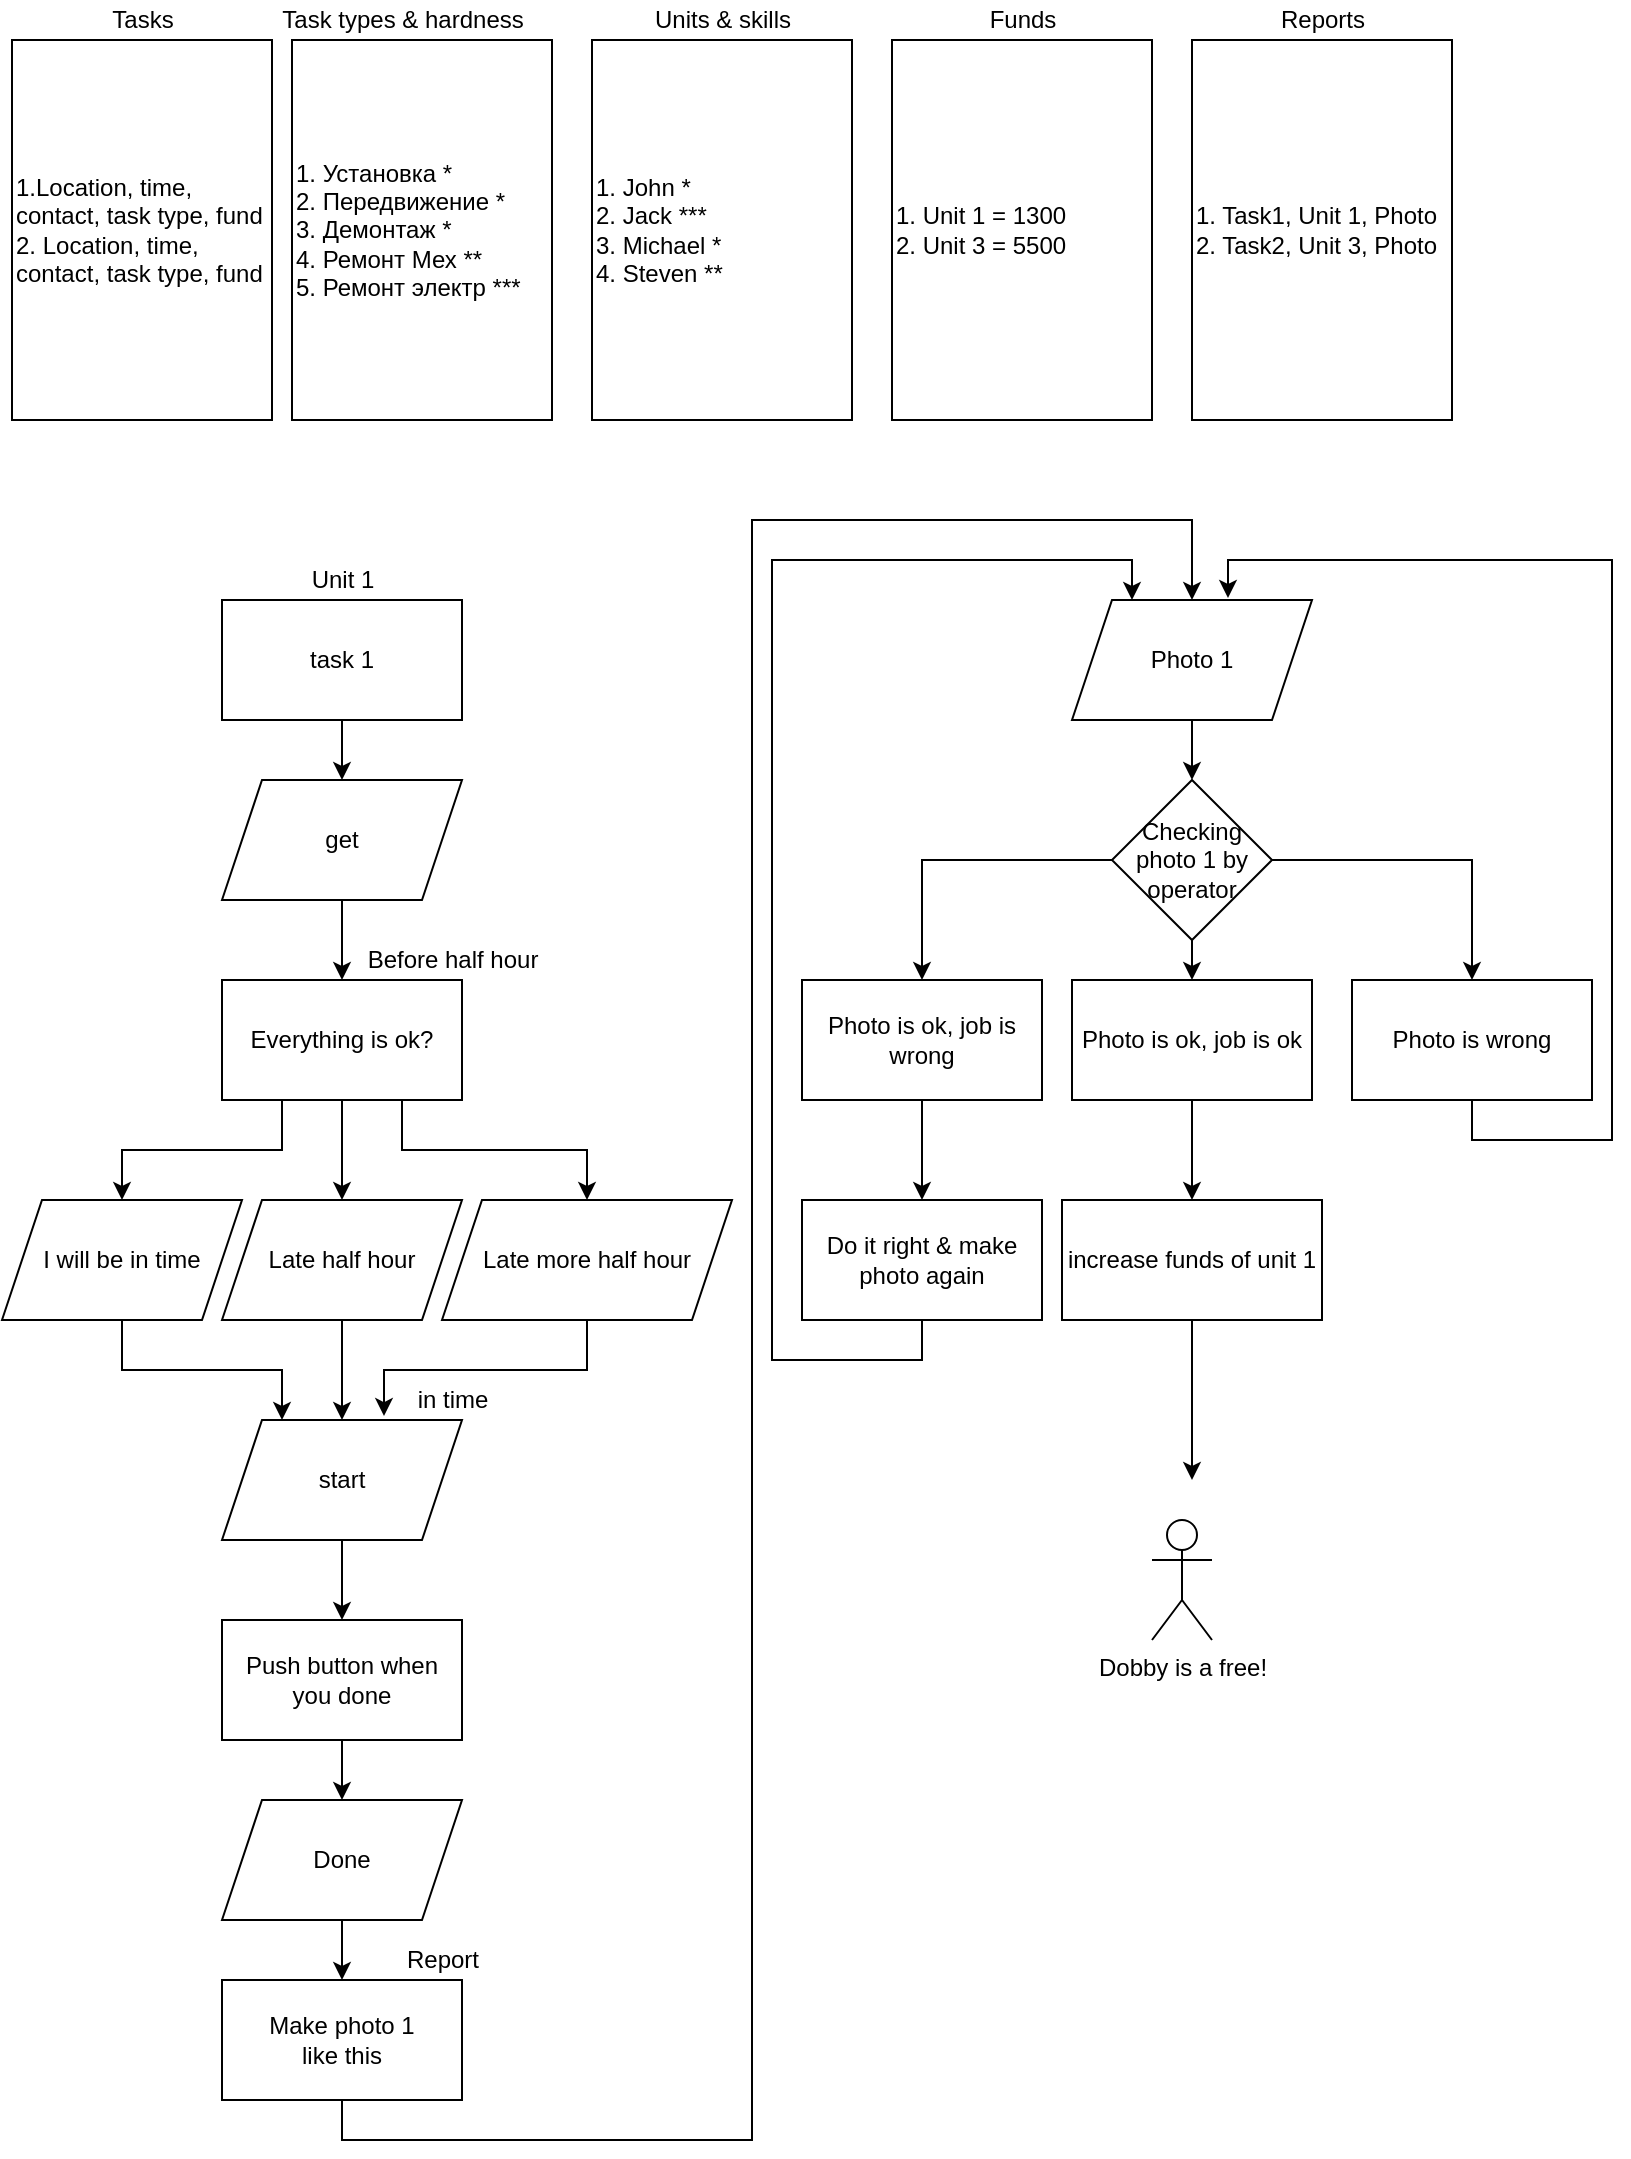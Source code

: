 <mxfile version="14.3.0" type="github">
  <diagram id="BCUwr0aYTfcsRT95LyiE" name="Page-1">
    <mxGraphModel dx="1038" dy="607" grid="1" gridSize="10" guides="1" tooltips="1" connect="1" arrows="1" fold="1" page="1" pageScale="1" pageWidth="850" pageHeight="1100" math="0" shadow="0">
      <root>
        <mxCell id="0" />
        <mxCell id="1" parent="0" />
        <mxCell id="w5z2bKXQs1XdU5p-3Kax-2" value="&lt;div align=&quot;left&quot;&gt;1.Location, time, contact, task type, fund&lt;br&gt;&lt;/div&gt;&lt;div align=&quot;left&quot;&gt;2. Location, time, contact, task type, fund&lt;br&gt;&lt;/div&gt;" style="rounded=0;whiteSpace=wrap;html=1;align=left;" vertex="1" parent="1">
          <mxGeometry x="30" y="30" width="130" height="190" as="geometry" />
        </mxCell>
        <mxCell id="w5z2bKXQs1XdU5p-3Kax-5" value="Tasks" style="text;html=1;align=center;verticalAlign=middle;resizable=0;points=[];autosize=1;" vertex="1" parent="1">
          <mxGeometry x="70" y="10" width="50" height="20" as="geometry" />
        </mxCell>
        <mxCell id="w5z2bKXQs1XdU5p-3Kax-7" value="&lt;div align=&quot;left&quot;&gt;1. Установка *&lt;br&gt;&lt;/div&gt;&lt;div align=&quot;left&quot;&gt;2. Передвижение *&lt;br&gt;&lt;/div&gt;&lt;div align=&quot;left&quot;&gt;3. Демонтаж *&lt;br&gt;&lt;/div&gt;&lt;div align=&quot;left&quot;&gt;4. Ремонт Мех **&lt;br&gt;&lt;/div&gt;&lt;div align=&quot;left&quot;&gt;5. Ремонт электр ***&lt;br&gt;&lt;/div&gt;" style="rounded=0;whiteSpace=wrap;html=1;align=left;" vertex="1" parent="1">
          <mxGeometry x="170" y="30" width="130" height="190" as="geometry" />
        </mxCell>
        <mxCell id="w5z2bKXQs1XdU5p-3Kax-8" value="Task types &amp;amp; hardness" style="text;html=1;align=center;verticalAlign=middle;resizable=0;points=[];autosize=1;" vertex="1" parent="1">
          <mxGeometry x="155" y="10" width="140" height="20" as="geometry" />
        </mxCell>
        <mxCell id="w5z2bKXQs1XdU5p-3Kax-12" value="&lt;div align=&quot;left&quot;&gt;1. John *&lt;br&gt;&lt;/div&gt;&lt;div align=&quot;left&quot;&gt;2. Jack ***&lt;br&gt;&lt;/div&gt;&lt;div align=&quot;left&quot;&gt;3. Michael *&lt;br&gt;&lt;/div&gt;&lt;div align=&quot;left&quot;&gt;4. &lt;span class=&quot;aCOpRe&quot;&gt;&lt;span&gt;Steven&lt;/span&gt;&lt;/span&gt; **&lt;br&gt;&lt;/div&gt;" style="rounded=0;whiteSpace=wrap;html=1;align=left;" vertex="1" parent="1">
          <mxGeometry x="320" y="30" width="130" height="190" as="geometry" />
        </mxCell>
        <mxCell id="w5z2bKXQs1XdU5p-3Kax-13" value="&lt;div&gt;Units &amp;amp; skills&lt;/div&gt;" style="text;html=1;align=center;verticalAlign=middle;resizable=0;points=[];autosize=1;" vertex="1" parent="1">
          <mxGeometry x="345" y="10" width="80" height="20" as="geometry" />
        </mxCell>
        <mxCell id="w5z2bKXQs1XdU5p-3Kax-14" value="&lt;div align=&quot;left&quot;&gt;1. Unit 1 = 1300&lt;br&gt;&lt;/div&gt;&lt;div align=&quot;left&quot;&gt;2. Unit 3 = 5500&lt;br&gt;&lt;/div&gt;" style="rounded=0;whiteSpace=wrap;html=1;align=left;" vertex="1" parent="1">
          <mxGeometry x="470" y="30" width="130" height="190" as="geometry" />
        </mxCell>
        <mxCell id="w5z2bKXQs1XdU5p-3Kax-15" value="Funds" style="text;html=1;align=center;verticalAlign=middle;resizable=0;points=[];autosize=1;" vertex="1" parent="1">
          <mxGeometry x="510" y="10" width="50" height="20" as="geometry" />
        </mxCell>
        <mxCell id="w5z2bKXQs1XdU5p-3Kax-16" value="&lt;div align=&quot;left&quot;&gt;1. Task1, Unit 1, Photo&lt;br&gt;&lt;/div&gt;&lt;div align=&quot;left&quot;&gt;2. Task2, Unit 3, Photo&lt;br&gt;&lt;/div&gt;" style="rounded=0;whiteSpace=wrap;html=1;align=left;" vertex="1" parent="1">
          <mxGeometry x="620" y="30" width="130" height="190" as="geometry" />
        </mxCell>
        <mxCell id="w5z2bKXQs1XdU5p-3Kax-17" value="Reports" style="text;html=1;align=center;verticalAlign=middle;resizable=0;points=[];autosize=1;" vertex="1" parent="1">
          <mxGeometry x="655" y="10" width="60" height="20" as="geometry" />
        </mxCell>
        <mxCell id="w5z2bKXQs1XdU5p-3Kax-21" style="edgeStyle=orthogonalEdgeStyle;rounded=0;orthogonalLoop=1;jettySize=auto;html=1;exitX=0.5;exitY=1;exitDx=0;exitDy=0;entryX=0.5;entryY=0;entryDx=0;entryDy=0;" edge="1" parent="1" source="w5z2bKXQs1XdU5p-3Kax-18" target="w5z2bKXQs1XdU5p-3Kax-25">
          <mxGeometry relative="1" as="geometry">
            <mxPoint x="140" y="410" as="targetPoint" />
          </mxGeometry>
        </mxCell>
        <mxCell id="w5z2bKXQs1XdU5p-3Kax-18" value="task 1" style="rounded=0;whiteSpace=wrap;html=1;" vertex="1" parent="1">
          <mxGeometry x="135" y="310" width="120" height="60" as="geometry" />
        </mxCell>
        <mxCell id="w5z2bKXQs1XdU5p-3Kax-19" value="&lt;div&gt;Unit 1&lt;/div&gt;" style="text;html=1;align=center;verticalAlign=middle;resizable=0;points=[];autosize=1;" vertex="1" parent="1">
          <mxGeometry x="170" y="290" width="50" height="20" as="geometry" />
        </mxCell>
        <mxCell id="w5z2bKXQs1XdU5p-3Kax-30" style="edgeStyle=orthogonalEdgeStyle;rounded=0;orthogonalLoop=1;jettySize=auto;html=1;exitX=0.25;exitY=1;exitDx=0;exitDy=0;entryX=0.5;entryY=0;entryDx=0;entryDy=0;" edge="1" parent="1" source="w5z2bKXQs1XdU5p-3Kax-23" target="w5z2bKXQs1XdU5p-3Kax-27">
          <mxGeometry relative="1" as="geometry" />
        </mxCell>
        <mxCell id="w5z2bKXQs1XdU5p-3Kax-31" style="edgeStyle=orthogonalEdgeStyle;rounded=0;orthogonalLoop=1;jettySize=auto;html=1;exitX=0.75;exitY=1;exitDx=0;exitDy=0;entryX=0.5;entryY=0;entryDx=0;entryDy=0;" edge="1" parent="1" source="w5z2bKXQs1XdU5p-3Kax-23" target="w5z2bKXQs1XdU5p-3Kax-29">
          <mxGeometry relative="1" as="geometry" />
        </mxCell>
        <mxCell id="w5z2bKXQs1XdU5p-3Kax-33" style="edgeStyle=orthogonalEdgeStyle;rounded=0;orthogonalLoop=1;jettySize=auto;html=1;exitX=0.5;exitY=1;exitDx=0;exitDy=0;" edge="1" parent="1" source="w5z2bKXQs1XdU5p-3Kax-23" target="w5z2bKXQs1XdU5p-3Kax-28">
          <mxGeometry relative="1" as="geometry" />
        </mxCell>
        <mxCell id="w5z2bKXQs1XdU5p-3Kax-23" value="Everything is ok?" style="rounded=0;whiteSpace=wrap;html=1;" vertex="1" parent="1">
          <mxGeometry x="135" y="500" width="120" height="60" as="geometry" />
        </mxCell>
        <mxCell id="w5z2bKXQs1XdU5p-3Kax-24" value="Before half hour" style="text;html=1;align=center;verticalAlign=middle;resizable=0;points=[];autosize=1;" vertex="1" parent="1">
          <mxGeometry x="200" y="480" width="100" height="20" as="geometry" />
        </mxCell>
        <mxCell id="w5z2bKXQs1XdU5p-3Kax-26" value="" style="edgeStyle=orthogonalEdgeStyle;rounded=0;orthogonalLoop=1;jettySize=auto;html=1;exitX=0.5;exitY=1;exitDx=0;exitDy=0;" edge="1" parent="1" source="w5z2bKXQs1XdU5p-3Kax-25" target="w5z2bKXQs1XdU5p-3Kax-23">
          <mxGeometry relative="1" as="geometry" />
        </mxCell>
        <mxCell id="w5z2bKXQs1XdU5p-3Kax-25" value="get" style="shape=parallelogram;perimeter=parallelogramPerimeter;whiteSpace=wrap;html=1;fixedSize=1;" vertex="1" parent="1">
          <mxGeometry x="135" y="400" width="120" height="60" as="geometry" />
        </mxCell>
        <mxCell id="w5z2bKXQs1XdU5p-3Kax-38" style="edgeStyle=orthogonalEdgeStyle;rounded=0;orthogonalLoop=1;jettySize=auto;html=1;exitX=0.5;exitY=1;exitDx=0;exitDy=0;entryX=0.25;entryY=0;entryDx=0;entryDy=0;" edge="1" parent="1" source="w5z2bKXQs1XdU5p-3Kax-27" target="w5z2bKXQs1XdU5p-3Kax-37">
          <mxGeometry relative="1" as="geometry" />
        </mxCell>
        <mxCell id="w5z2bKXQs1XdU5p-3Kax-27" value="I will be in time" style="shape=parallelogram;perimeter=parallelogramPerimeter;whiteSpace=wrap;html=1;fixedSize=1;" vertex="1" parent="1">
          <mxGeometry x="25" y="610" width="120" height="60" as="geometry" />
        </mxCell>
        <mxCell id="w5z2bKXQs1XdU5p-3Kax-41" style="edgeStyle=orthogonalEdgeStyle;rounded=0;orthogonalLoop=1;jettySize=auto;html=1;exitX=0.5;exitY=1;exitDx=0;exitDy=0;" edge="1" parent="1" source="w5z2bKXQs1XdU5p-3Kax-28" target="w5z2bKXQs1XdU5p-3Kax-37">
          <mxGeometry relative="1" as="geometry" />
        </mxCell>
        <mxCell id="w5z2bKXQs1XdU5p-3Kax-28" value="Late half hour" style="shape=parallelogram;perimeter=parallelogramPerimeter;whiteSpace=wrap;html=1;fixedSize=1;" vertex="1" parent="1">
          <mxGeometry x="135" y="610" width="120" height="60" as="geometry" />
        </mxCell>
        <mxCell id="w5z2bKXQs1XdU5p-3Kax-40" style="edgeStyle=orthogonalEdgeStyle;rounded=0;orthogonalLoop=1;jettySize=auto;html=1;entryX=0.675;entryY=-0.033;entryDx=0;entryDy=0;entryPerimeter=0;" edge="1" parent="1" source="w5z2bKXQs1XdU5p-3Kax-29" target="w5z2bKXQs1XdU5p-3Kax-37">
          <mxGeometry relative="1" as="geometry" />
        </mxCell>
        <mxCell id="w5z2bKXQs1XdU5p-3Kax-29" value="Late more half hour" style="shape=parallelogram;perimeter=parallelogramPerimeter;whiteSpace=wrap;html=1;fixedSize=1;" vertex="1" parent="1">
          <mxGeometry x="245" y="610" width="145" height="60" as="geometry" />
        </mxCell>
        <mxCell id="w5z2bKXQs1XdU5p-3Kax-44" style="edgeStyle=orthogonalEdgeStyle;rounded=0;orthogonalLoop=1;jettySize=auto;html=1;exitX=0.5;exitY=1;exitDx=0;exitDy=0;entryX=0.5;entryY=0;entryDx=0;entryDy=0;" edge="1" parent="1" source="w5z2bKXQs1XdU5p-3Kax-37" target="w5z2bKXQs1XdU5p-3Kax-43">
          <mxGeometry relative="1" as="geometry" />
        </mxCell>
        <mxCell id="w5z2bKXQs1XdU5p-3Kax-37" value="start" style="shape=parallelogram;perimeter=parallelogramPerimeter;whiteSpace=wrap;html=1;fixedSize=1;" vertex="1" parent="1">
          <mxGeometry x="135" y="720" width="120" height="60" as="geometry" />
        </mxCell>
        <mxCell id="w5z2bKXQs1XdU5p-3Kax-42" value="in time" style="text;html=1;align=center;verticalAlign=middle;resizable=0;points=[];autosize=1;" vertex="1" parent="1">
          <mxGeometry x="225" y="700" width="50" height="20" as="geometry" />
        </mxCell>
        <mxCell id="w5z2bKXQs1XdU5p-3Kax-48" style="edgeStyle=orthogonalEdgeStyle;rounded=0;orthogonalLoop=1;jettySize=auto;html=1;exitX=0.5;exitY=1;exitDx=0;exitDy=0;entryX=0.5;entryY=0;entryDx=0;entryDy=0;" edge="1" parent="1" source="w5z2bKXQs1XdU5p-3Kax-43" target="w5z2bKXQs1XdU5p-3Kax-46">
          <mxGeometry relative="1" as="geometry" />
        </mxCell>
        <mxCell id="w5z2bKXQs1XdU5p-3Kax-43" value="Push button when you done" style="rounded=0;whiteSpace=wrap;html=1;" vertex="1" parent="1">
          <mxGeometry x="135" y="820" width="120" height="60" as="geometry" />
        </mxCell>
        <mxCell id="w5z2bKXQs1XdU5p-3Kax-50" style="edgeStyle=orthogonalEdgeStyle;rounded=0;orthogonalLoop=1;jettySize=auto;html=1;exitX=0.5;exitY=1;exitDx=0;exitDy=0;entryX=0.5;entryY=0;entryDx=0;entryDy=0;" edge="1" parent="1" source="w5z2bKXQs1XdU5p-3Kax-46" target="w5z2bKXQs1XdU5p-3Kax-49">
          <mxGeometry relative="1" as="geometry" />
        </mxCell>
        <mxCell id="w5z2bKXQs1XdU5p-3Kax-46" value="Done" style="shape=parallelogram;perimeter=parallelogramPerimeter;whiteSpace=wrap;html=1;fixedSize=1;" vertex="1" parent="1">
          <mxGeometry x="135" y="910" width="120" height="60" as="geometry" />
        </mxCell>
        <mxCell id="w5z2bKXQs1XdU5p-3Kax-53" style="edgeStyle=orthogonalEdgeStyle;rounded=0;orthogonalLoop=1;jettySize=auto;html=1;exitX=0.5;exitY=1;exitDx=0;exitDy=0;entryX=0.5;entryY=0;entryDx=0;entryDy=0;" edge="1" parent="1" source="w5z2bKXQs1XdU5p-3Kax-49" target="w5z2bKXQs1XdU5p-3Kax-52">
          <mxGeometry relative="1" as="geometry">
            <mxPoint x="410" y="530" as="targetPoint" />
            <Array as="points">
              <mxPoint x="195" y="1080" />
              <mxPoint x="400" y="1080" />
              <mxPoint x="400" y="270" />
              <mxPoint x="620" y="270" />
            </Array>
          </mxGeometry>
        </mxCell>
        <mxCell id="w5z2bKXQs1XdU5p-3Kax-49" value="&lt;div&gt;Make photo 1&lt;/div&gt;&lt;div&gt;like this&lt;/div&gt;" style="rounded=0;whiteSpace=wrap;html=1;" vertex="1" parent="1">
          <mxGeometry x="135" y="1000" width="120" height="60" as="geometry" />
        </mxCell>
        <mxCell id="w5z2bKXQs1XdU5p-3Kax-51" value="Report" style="text;html=1;align=center;verticalAlign=middle;resizable=0;points=[];autosize=1;" vertex="1" parent="1">
          <mxGeometry x="220" y="980" width="50" height="20" as="geometry" />
        </mxCell>
        <mxCell id="w5z2bKXQs1XdU5p-3Kax-56" style="edgeStyle=orthogonalEdgeStyle;rounded=0;orthogonalLoop=1;jettySize=auto;html=1;exitX=0.5;exitY=1;exitDx=0;exitDy=0;entryX=0.5;entryY=0;entryDx=0;entryDy=0;" edge="1" parent="1" source="w5z2bKXQs1XdU5p-3Kax-52" target="w5z2bKXQs1XdU5p-3Kax-57">
          <mxGeometry relative="1" as="geometry">
            <mxPoint x="617.5" y="396" as="targetPoint" />
          </mxGeometry>
        </mxCell>
        <mxCell id="w5z2bKXQs1XdU5p-3Kax-52" value="Photo 1" style="shape=parallelogram;perimeter=parallelogramPerimeter;whiteSpace=wrap;html=1;fixedSize=1;" vertex="1" parent="1">
          <mxGeometry x="560" y="310" width="120" height="60" as="geometry" />
        </mxCell>
        <mxCell id="w5z2bKXQs1XdU5p-3Kax-62" style="edgeStyle=orthogonalEdgeStyle;rounded=0;orthogonalLoop=1;jettySize=auto;html=1;exitX=0;exitY=0.5;exitDx=0;exitDy=0;" edge="1" parent="1" source="w5z2bKXQs1XdU5p-3Kax-57" target="w5z2bKXQs1XdU5p-3Kax-59">
          <mxGeometry relative="1" as="geometry" />
        </mxCell>
        <mxCell id="w5z2bKXQs1XdU5p-3Kax-63" style="edgeStyle=orthogonalEdgeStyle;rounded=0;orthogonalLoop=1;jettySize=auto;html=1;exitX=0.5;exitY=1;exitDx=0;exitDy=0;entryX=0.5;entryY=0;entryDx=0;entryDy=0;" edge="1" parent="1" source="w5z2bKXQs1XdU5p-3Kax-57" target="w5z2bKXQs1XdU5p-3Kax-60">
          <mxGeometry relative="1" as="geometry" />
        </mxCell>
        <mxCell id="w5z2bKXQs1XdU5p-3Kax-64" style="edgeStyle=orthogonalEdgeStyle;rounded=0;orthogonalLoop=1;jettySize=auto;html=1;exitX=1;exitY=0.5;exitDx=0;exitDy=0;" edge="1" parent="1" source="w5z2bKXQs1XdU5p-3Kax-57" target="w5z2bKXQs1XdU5p-3Kax-61">
          <mxGeometry relative="1" as="geometry" />
        </mxCell>
        <mxCell id="w5z2bKXQs1XdU5p-3Kax-57" value="Checking photo 1 by operator" style="rhombus;whiteSpace=wrap;html=1;" vertex="1" parent="1">
          <mxGeometry x="580" y="400" width="80" height="80" as="geometry" />
        </mxCell>
        <mxCell id="w5z2bKXQs1XdU5p-3Kax-73" style="edgeStyle=orthogonalEdgeStyle;rounded=0;orthogonalLoop=1;jettySize=auto;html=1;exitX=0.5;exitY=1;exitDx=0;exitDy=0;entryX=0.5;entryY=0;entryDx=0;entryDy=0;" edge="1" parent="1" source="w5z2bKXQs1XdU5p-3Kax-59" target="w5z2bKXQs1XdU5p-3Kax-70">
          <mxGeometry relative="1" as="geometry" />
        </mxCell>
        <mxCell id="w5z2bKXQs1XdU5p-3Kax-59" value="Photo is ok, job is wrong" style="rounded=0;whiteSpace=wrap;html=1;" vertex="1" parent="1">
          <mxGeometry x="425" y="500" width="120" height="60" as="geometry" />
        </mxCell>
        <mxCell id="w5z2bKXQs1XdU5p-3Kax-76" style="edgeStyle=orthogonalEdgeStyle;rounded=0;orthogonalLoop=1;jettySize=auto;html=1;exitX=0.5;exitY=1;exitDx=0;exitDy=0;entryX=0.5;entryY=0;entryDx=0;entryDy=0;" edge="1" parent="1" source="w5z2bKXQs1XdU5p-3Kax-60" target="w5z2bKXQs1XdU5p-3Kax-74">
          <mxGeometry relative="1" as="geometry" />
        </mxCell>
        <mxCell id="w5z2bKXQs1XdU5p-3Kax-60" value="Photo is ok, job is ok" style="rounded=0;whiteSpace=wrap;html=1;" vertex="1" parent="1">
          <mxGeometry x="560" y="500" width="120" height="60" as="geometry" />
        </mxCell>
        <mxCell id="w5z2bKXQs1XdU5p-3Kax-78" style="edgeStyle=orthogonalEdgeStyle;rounded=0;orthogonalLoop=1;jettySize=auto;html=1;exitX=0.5;exitY=1;exitDx=0;exitDy=0;entryX=0.65;entryY=-0.017;entryDx=0;entryDy=0;entryPerimeter=0;" edge="1" parent="1" source="w5z2bKXQs1XdU5p-3Kax-61" target="w5z2bKXQs1XdU5p-3Kax-52">
          <mxGeometry relative="1" as="geometry">
            <Array as="points">
              <mxPoint x="760" y="580" />
              <mxPoint x="830" y="580" />
              <mxPoint x="830" y="290" />
              <mxPoint x="638" y="290" />
            </Array>
          </mxGeometry>
        </mxCell>
        <mxCell id="w5z2bKXQs1XdU5p-3Kax-61" value="Photo is wrong" style="rounded=0;whiteSpace=wrap;html=1;" vertex="1" parent="1">
          <mxGeometry x="700" y="500" width="120" height="60" as="geometry" />
        </mxCell>
        <mxCell id="w5z2bKXQs1XdU5p-3Kax-77" style="edgeStyle=orthogonalEdgeStyle;rounded=0;orthogonalLoop=1;jettySize=auto;html=1;exitX=0.5;exitY=1;exitDx=0;exitDy=0;entryX=0.25;entryY=0;entryDx=0;entryDy=0;" edge="1" parent="1" source="w5z2bKXQs1XdU5p-3Kax-70" target="w5z2bKXQs1XdU5p-3Kax-52">
          <mxGeometry relative="1" as="geometry">
            <Array as="points">
              <mxPoint x="485" y="690" />
              <mxPoint x="410" y="690" />
              <mxPoint x="410" y="290" />
              <mxPoint x="590" y="290" />
            </Array>
          </mxGeometry>
        </mxCell>
        <mxCell id="w5z2bKXQs1XdU5p-3Kax-70" value="Do it right &amp;amp; make photo again" style="rounded=0;whiteSpace=wrap;html=1;" vertex="1" parent="1">
          <mxGeometry x="425" y="610" width="120" height="60" as="geometry" />
        </mxCell>
        <mxCell id="w5z2bKXQs1XdU5p-3Kax-79" style="edgeStyle=orthogonalEdgeStyle;rounded=0;orthogonalLoop=1;jettySize=auto;html=1;exitX=0.5;exitY=1;exitDx=0;exitDy=0;" edge="1" parent="1" source="w5z2bKXQs1XdU5p-3Kax-74">
          <mxGeometry relative="1" as="geometry">
            <mxPoint x="620" y="750" as="targetPoint" />
          </mxGeometry>
        </mxCell>
        <mxCell id="w5z2bKXQs1XdU5p-3Kax-74" value="&lt;span class=&quot;VIiyi&quot; lang=&quot;en&quot;&gt;&lt;span class=&quot;JLqJ4b ChMk0b&quot;&gt;&lt;span&gt;increase funds of unit 1&lt;/span&gt;&lt;/span&gt;&lt;/span&gt; " style="rounded=0;whiteSpace=wrap;html=1;" vertex="1" parent="1">
          <mxGeometry x="555" y="610" width="130" height="60" as="geometry" />
        </mxCell>
        <mxCell id="w5z2bKXQs1XdU5p-3Kax-80" value="Dobby is a free!" style="shape=umlActor;verticalLabelPosition=bottom;verticalAlign=top;html=1;outlineConnect=0;" vertex="1" parent="1">
          <mxGeometry x="600" y="770" width="30" height="60" as="geometry" />
        </mxCell>
      </root>
    </mxGraphModel>
  </diagram>
</mxfile>

